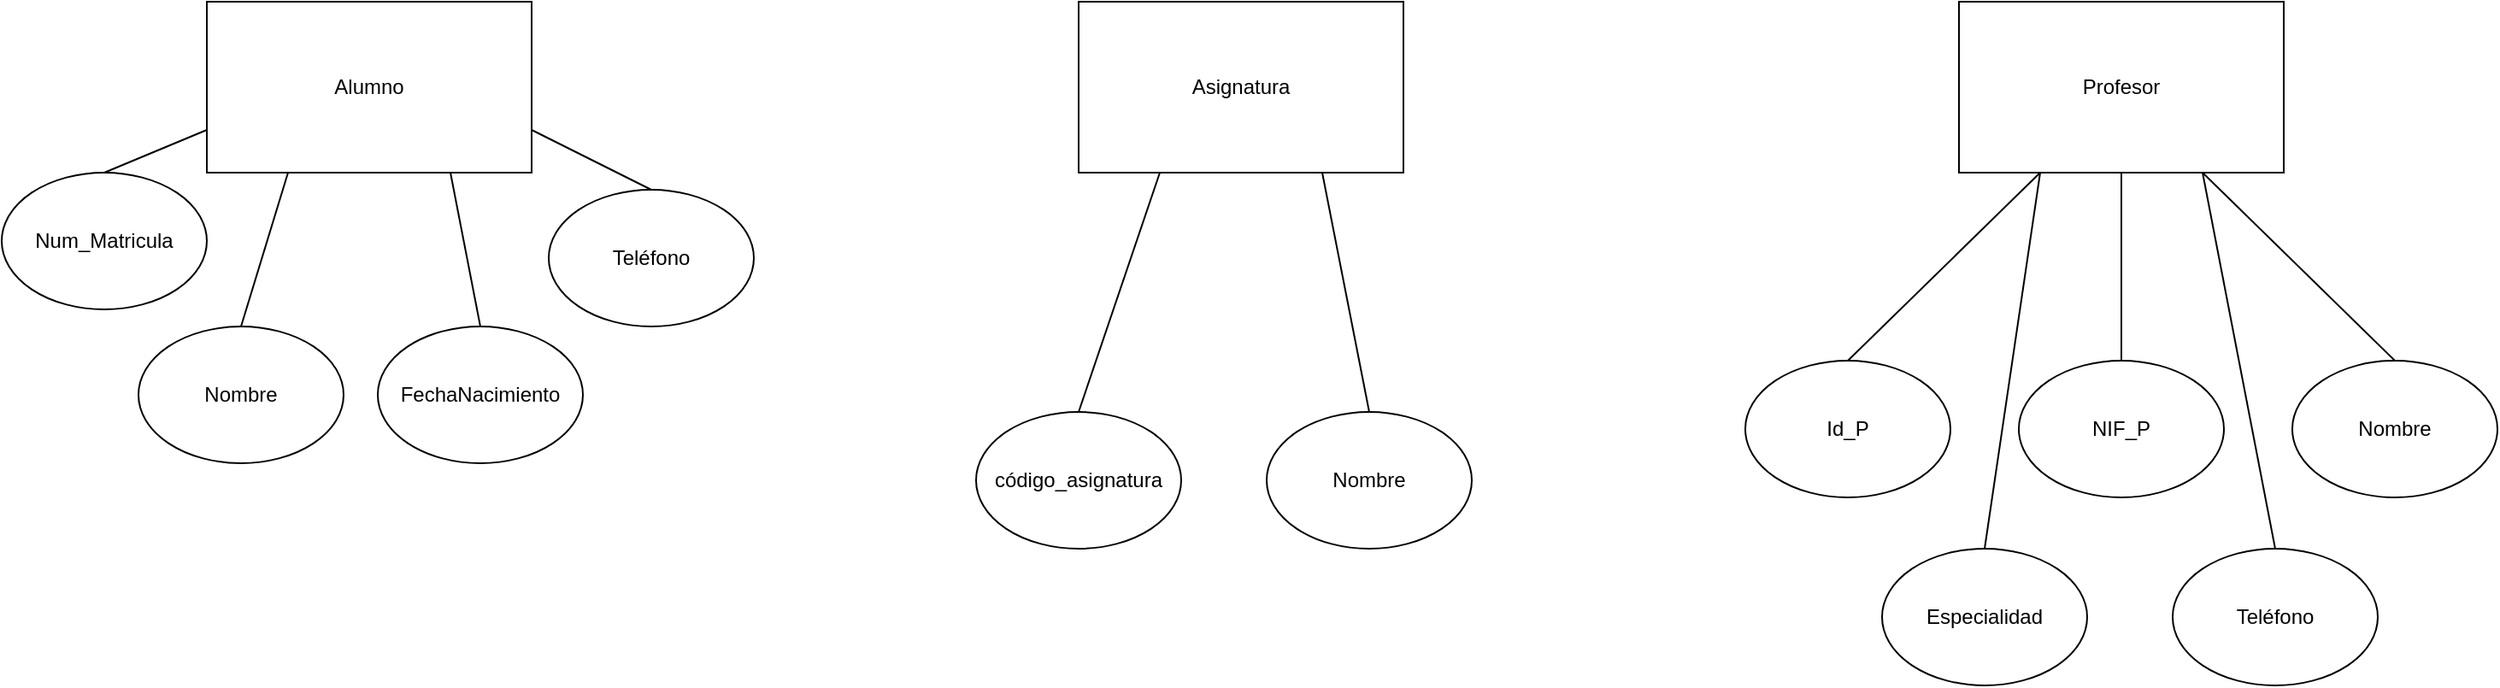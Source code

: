 <mxfile version="26.2.12">
  <diagram name="Página-1" id="0BQ5A1Et3vTB0kG5P84D">
    <mxGraphModel dx="1427" dy="679" grid="1" gridSize="10" guides="1" tooltips="1" connect="1" arrows="1" fold="1" page="1" pageScale="1" pageWidth="827" pageHeight="1169" math="0" shadow="0">
      <root>
        <mxCell id="0" />
        <mxCell id="1" parent="0" />
        <mxCell id="j_jxTpVHeeA3KBUshszp-1" value="Alumno" style="rounded=0;whiteSpace=wrap;html=1;" vertex="1" parent="1">
          <mxGeometry x="130" y="160" width="190" height="100" as="geometry" />
        </mxCell>
        <mxCell id="j_jxTpVHeeA3KBUshszp-2" value="Asignatura" style="rounded=0;whiteSpace=wrap;html=1;" vertex="1" parent="1">
          <mxGeometry x="640" y="160" width="190" height="100" as="geometry" />
        </mxCell>
        <mxCell id="j_jxTpVHeeA3KBUshszp-3" value="Profesor" style="rounded=0;whiteSpace=wrap;html=1;" vertex="1" parent="1">
          <mxGeometry x="1155" y="160" width="190" height="100" as="geometry" />
        </mxCell>
        <mxCell id="j_jxTpVHeeA3KBUshszp-4" value="Num_Matricula" style="ellipse;whiteSpace=wrap;html=1;" vertex="1" parent="1">
          <mxGeometry x="10" y="260" width="120" height="80" as="geometry" />
        </mxCell>
        <mxCell id="j_jxTpVHeeA3KBUshszp-5" value="Nombre" style="ellipse;whiteSpace=wrap;html=1;" vertex="1" parent="1">
          <mxGeometry x="90" y="350" width="120" height="80" as="geometry" />
        </mxCell>
        <mxCell id="j_jxTpVHeeA3KBUshszp-6" value="FechaNacimiento" style="ellipse;whiteSpace=wrap;html=1;" vertex="1" parent="1">
          <mxGeometry x="230" y="350" width="120" height="80" as="geometry" />
        </mxCell>
        <mxCell id="j_jxTpVHeeA3KBUshszp-7" value="Teléfono" style="ellipse;whiteSpace=wrap;html=1;" vertex="1" parent="1">
          <mxGeometry x="330" y="270" width="120" height="80" as="geometry" />
        </mxCell>
        <mxCell id="j_jxTpVHeeA3KBUshszp-8" value="código_asignatura" style="ellipse;whiteSpace=wrap;html=1;" vertex="1" parent="1">
          <mxGeometry x="580" y="400" width="120" height="80" as="geometry" />
        </mxCell>
        <mxCell id="j_jxTpVHeeA3KBUshszp-9" value="Nombre" style="ellipse;whiteSpace=wrap;html=1;" vertex="1" parent="1">
          <mxGeometry x="750" y="400" width="120" height="80" as="geometry" />
        </mxCell>
        <mxCell id="j_jxTpVHeeA3KBUshszp-11" value="Id_P" style="ellipse;whiteSpace=wrap;html=1;" vertex="1" parent="1">
          <mxGeometry x="1030" y="370" width="120" height="80" as="geometry" />
        </mxCell>
        <mxCell id="j_jxTpVHeeA3KBUshszp-12" value="NIF_P" style="ellipse;whiteSpace=wrap;html=1;" vertex="1" parent="1">
          <mxGeometry x="1190" y="370" width="120" height="80" as="geometry" />
        </mxCell>
        <mxCell id="j_jxTpVHeeA3KBUshszp-13" value="Nombre" style="ellipse;whiteSpace=wrap;html=1;" vertex="1" parent="1">
          <mxGeometry x="1350" y="370" width="120" height="80" as="geometry" />
        </mxCell>
        <mxCell id="j_jxTpVHeeA3KBUshszp-14" value="Especialidad" style="ellipse;whiteSpace=wrap;html=1;" vertex="1" parent="1">
          <mxGeometry x="1110" y="480" width="120" height="80" as="geometry" />
        </mxCell>
        <mxCell id="j_jxTpVHeeA3KBUshszp-15" value="Teléfono" style="ellipse;whiteSpace=wrap;html=1;" vertex="1" parent="1">
          <mxGeometry x="1280" y="480" width="120" height="80" as="geometry" />
        </mxCell>
        <mxCell id="j_jxTpVHeeA3KBUshszp-16" value="" style="endArrow=none;html=1;rounded=0;entryX=0.25;entryY=1;entryDx=0;entryDy=0;exitX=0.5;exitY=0;exitDx=0;exitDy=0;" edge="1" parent="1" source="j_jxTpVHeeA3KBUshszp-11" target="j_jxTpVHeeA3KBUshszp-3">
          <mxGeometry width="50" height="50" relative="1" as="geometry">
            <mxPoint x="1110" y="370" as="sourcePoint" />
            <mxPoint x="1160" y="320" as="targetPoint" />
          </mxGeometry>
        </mxCell>
        <mxCell id="j_jxTpVHeeA3KBUshszp-17" value="" style="endArrow=none;html=1;rounded=0;entryX=0.5;entryY=1;entryDx=0;entryDy=0;exitX=0.5;exitY=0;exitDx=0;exitDy=0;" edge="1" parent="1" source="j_jxTpVHeeA3KBUshszp-12" target="j_jxTpVHeeA3KBUshszp-3">
          <mxGeometry width="50" height="50" relative="1" as="geometry">
            <mxPoint x="1240" y="370" as="sourcePoint" />
            <mxPoint x="1290" y="320" as="targetPoint" />
          </mxGeometry>
        </mxCell>
        <mxCell id="j_jxTpVHeeA3KBUshszp-18" value="" style="endArrow=none;html=1;rounded=0;entryX=0.75;entryY=1;entryDx=0;entryDy=0;exitX=0.5;exitY=0;exitDx=0;exitDy=0;" edge="1" parent="1" source="j_jxTpVHeeA3KBUshszp-13" target="j_jxTpVHeeA3KBUshszp-3">
          <mxGeometry width="50" height="50" relative="1" as="geometry">
            <mxPoint x="1400" y="380" as="sourcePoint" />
            <mxPoint x="1450" y="330" as="targetPoint" />
          </mxGeometry>
        </mxCell>
        <mxCell id="j_jxTpVHeeA3KBUshszp-19" value="" style="endArrow=none;html=1;rounded=0;exitX=0.5;exitY=0;exitDx=0;exitDy=0;entryX=0.25;entryY=1;entryDx=0;entryDy=0;" edge="1" parent="1" source="j_jxTpVHeeA3KBUshszp-14" target="j_jxTpVHeeA3KBUshszp-3">
          <mxGeometry width="50" height="50" relative="1" as="geometry">
            <mxPoint x="1180.71" y="449" as="sourcePoint" />
            <mxPoint x="1109.999" y="449" as="targetPoint" />
          </mxGeometry>
        </mxCell>
        <mxCell id="j_jxTpVHeeA3KBUshszp-20" value="" style="endArrow=none;html=1;rounded=0;exitX=0.5;exitY=0;exitDx=0;exitDy=0;entryX=0.75;entryY=1;entryDx=0;entryDy=0;" edge="1" parent="1" source="j_jxTpVHeeA3KBUshszp-15" target="j_jxTpVHeeA3KBUshszp-3">
          <mxGeometry width="50" height="50" relative="1" as="geometry">
            <mxPoint x="1310" y="470" as="sourcePoint" />
            <mxPoint x="1290" y="270" as="targetPoint" />
          </mxGeometry>
        </mxCell>
        <mxCell id="j_jxTpVHeeA3KBUshszp-21" value="" style="endArrow=none;html=1;rounded=0;exitX=0.5;exitY=0;exitDx=0;exitDy=0;entryX=0.25;entryY=1;entryDx=0;entryDy=0;" edge="1" parent="1" source="j_jxTpVHeeA3KBUshszp-8" target="j_jxTpVHeeA3KBUshszp-2">
          <mxGeometry width="50" height="50" relative="1" as="geometry">
            <mxPoint x="570" y="370" as="sourcePoint" />
            <mxPoint x="680" y="290" as="targetPoint" />
          </mxGeometry>
        </mxCell>
        <mxCell id="j_jxTpVHeeA3KBUshszp-22" value="" style="endArrow=none;html=1;rounded=0;entryX=0.75;entryY=1;entryDx=0;entryDy=0;exitX=0.5;exitY=0;exitDx=0;exitDy=0;" edge="1" parent="1" source="j_jxTpVHeeA3KBUshszp-9" target="j_jxTpVHeeA3KBUshszp-2">
          <mxGeometry width="50" height="50" relative="1" as="geometry">
            <mxPoint x="770" y="400" as="sourcePoint" />
            <mxPoint x="810" y="300" as="targetPoint" />
          </mxGeometry>
        </mxCell>
        <mxCell id="j_jxTpVHeeA3KBUshszp-23" value="" style="endArrow=none;html=1;rounded=0;entryX=0;entryY=0.75;entryDx=0;entryDy=0;exitX=0.5;exitY=0;exitDx=0;exitDy=0;" edge="1" parent="1" source="j_jxTpVHeeA3KBUshszp-4" target="j_jxTpVHeeA3KBUshszp-1">
          <mxGeometry width="50" height="50" relative="1" as="geometry">
            <mxPoint x="110" y="620" as="sourcePoint" />
            <mxPoint x="160" y="570" as="targetPoint" />
          </mxGeometry>
        </mxCell>
        <mxCell id="j_jxTpVHeeA3KBUshszp-24" value="" style="endArrow=none;html=1;rounded=0;entryX=0.25;entryY=1;entryDx=0;entryDy=0;exitX=0.5;exitY=0;exitDx=0;exitDy=0;" edge="1" parent="1" source="j_jxTpVHeeA3KBUshszp-5" target="j_jxTpVHeeA3KBUshszp-1">
          <mxGeometry width="50" height="50" relative="1" as="geometry">
            <mxPoint x="150" y="360" as="sourcePoint" />
            <mxPoint x="200" y="310" as="targetPoint" />
          </mxGeometry>
        </mxCell>
        <mxCell id="j_jxTpVHeeA3KBUshszp-25" value="" style="endArrow=none;html=1;rounded=0;entryX=0.75;entryY=1;entryDx=0;entryDy=0;exitX=0.5;exitY=0;exitDx=0;exitDy=0;" edge="1" parent="1" source="j_jxTpVHeeA3KBUshszp-6" target="j_jxTpVHeeA3KBUshszp-1">
          <mxGeometry width="50" height="50" relative="1" as="geometry">
            <mxPoint x="230" y="570" as="sourcePoint" />
            <mxPoint x="280" y="520" as="targetPoint" />
          </mxGeometry>
        </mxCell>
        <mxCell id="j_jxTpVHeeA3KBUshszp-26" value="" style="endArrow=none;html=1;rounded=0;entryX=1;entryY=0.75;entryDx=0;entryDy=0;exitX=0.5;exitY=0;exitDx=0;exitDy=0;" edge="1" parent="1" source="j_jxTpVHeeA3KBUshszp-7" target="j_jxTpVHeeA3KBUshszp-1">
          <mxGeometry width="50" height="50" relative="1" as="geometry">
            <mxPoint x="370" y="260" as="sourcePoint" />
            <mxPoint x="340" y="230" as="targetPoint" />
          </mxGeometry>
        </mxCell>
      </root>
    </mxGraphModel>
  </diagram>
</mxfile>
